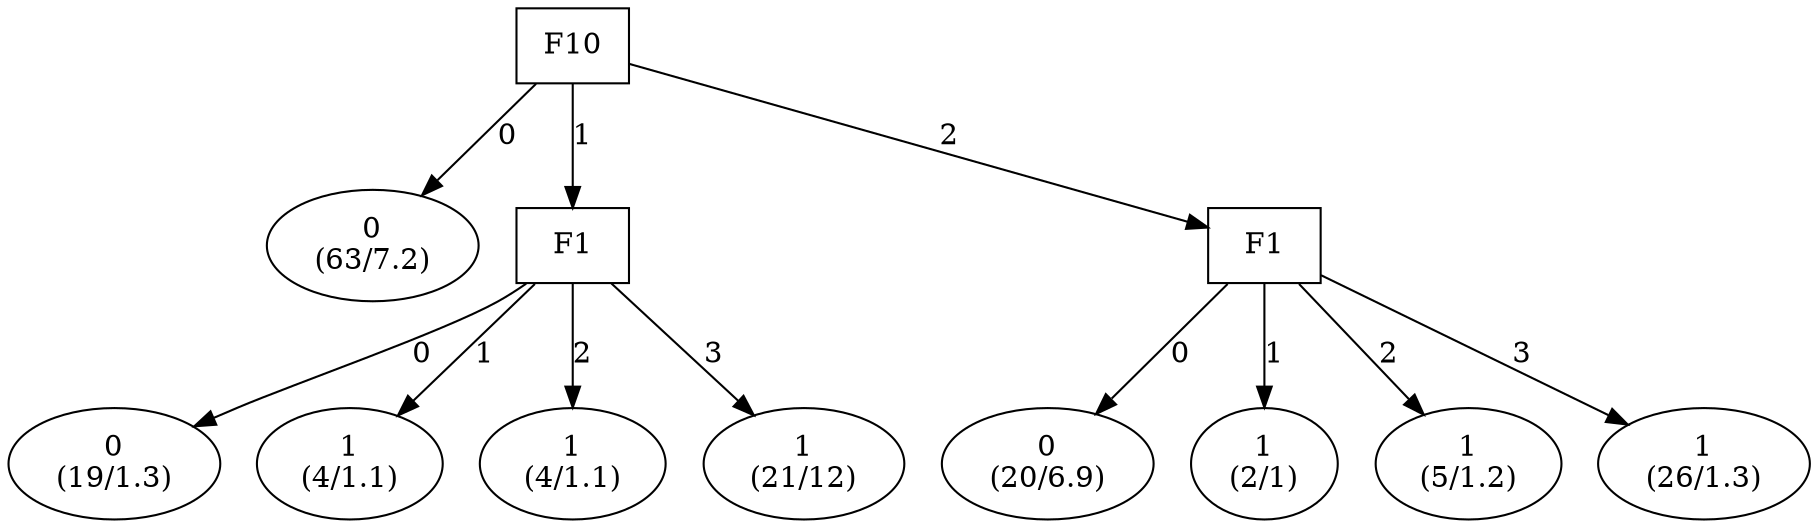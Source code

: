 digraph YaDT {
n0 [ shape=box, label="F10\n"]
n0 -> n1 [label="0"]
n1 [ shape=ellipse, label="0\n(63/7.2)"]
n0 -> n2 [label="1"]
n2 [ shape=box, label="F1\n"]
n2 -> n3 [label="0"]
n3 [ shape=ellipse, label="0\n(19/1.3)"]
n2 -> n4 [label="1"]
n4 [ shape=ellipse, label="1\n(4/1.1)"]
n2 -> n5 [label="2"]
n5 [ shape=ellipse, label="1\n(4/1.1)"]
n2 -> n6 [label="3"]
n6 [ shape=ellipse, label="1\n(21/12)"]
n0 -> n8 [label="2"]
n8 [ shape=box, label="F1\n"]
n8 -> n9 [label="0"]
n9 [ shape=ellipse, label="0\n(20/6.9)"]
n8 -> n10 [label="1"]
n10 [ shape=ellipse, label="1\n(2/1)"]
n8 -> n11 [label="2"]
n11 [ shape=ellipse, label="1\n(5/1.2)"]
n8 -> n12 [label="3"]
n12 [ shape=ellipse, label="1\n(26/1.3)"]
}
